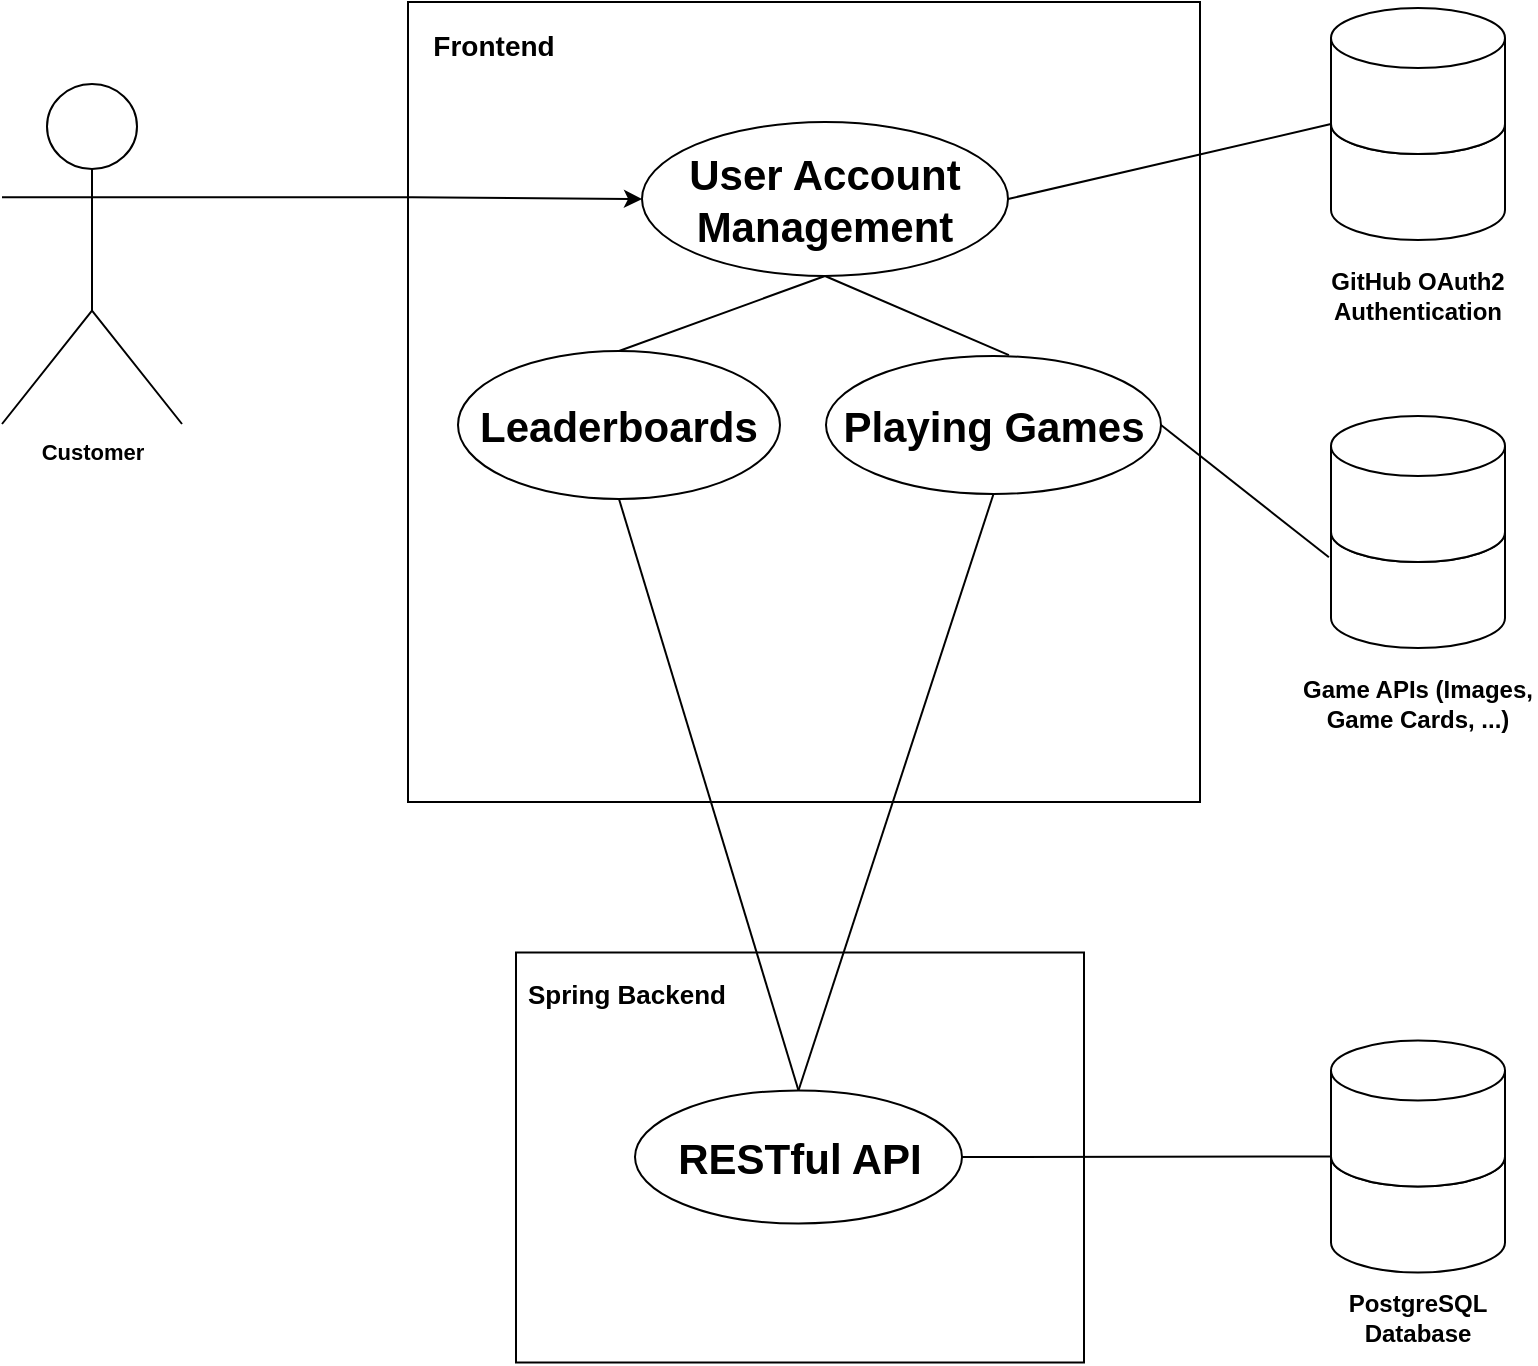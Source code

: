<mxfile version="22.0.5" type="github">
  <diagram id="C5RBs43oDa-KdzZeNtuy" name="Page-1">
    <mxGraphModel dx="1222" dy="686" grid="0" gridSize="10" guides="1" tooltips="1" connect="1" arrows="1" fold="1" page="1" pageScale="1" pageWidth="1169" pageHeight="827" math="0" shadow="0">
      <root>
        <mxCell id="WIyWlLk6GJQsqaUBKTNV-0" />
        <mxCell id="WIyWlLk6GJQsqaUBKTNV-1" parent="WIyWlLk6GJQsqaUBKTNV-0" />
        <mxCell id="XrjM6AQatOQEKFj0JOy--3" value="" style="rounded=0;whiteSpace=wrap;html=1;" vertex="1" parent="WIyWlLk6GJQsqaUBKTNV-1">
          <mxGeometry x="259" y="28" width="396" height="400" as="geometry" />
        </mxCell>
        <mxCell id="XrjM6AQatOQEKFj0JOy--12" style="edgeStyle=orthogonalEdgeStyle;rounded=0;orthogonalLoop=1;jettySize=auto;html=1;exitX=1;exitY=0.333;exitDx=0;exitDy=0;exitPerimeter=0;" edge="1" parent="WIyWlLk6GJQsqaUBKTNV-1" source="XrjM6AQatOQEKFj0JOy--4" target="XrjM6AQatOQEKFj0JOy--7">
          <mxGeometry relative="1" as="geometry" />
        </mxCell>
        <mxCell id="XrjM6AQatOQEKFj0JOy--4" value="&lt;b&gt;&lt;font style=&quot;font-size: 11px;&quot;&gt;Customer&lt;/font&gt;&lt;/b&gt;" style="shape=umlActor;verticalLabelPosition=bottom;verticalAlign=top;html=1;outlineConnect=0;" vertex="1" parent="WIyWlLk6GJQsqaUBKTNV-1">
          <mxGeometry x="56" y="69" width="90" height="170" as="geometry" />
        </mxCell>
        <mxCell id="XrjM6AQatOQEKFj0JOy--7" value="&lt;font size=&quot;1&quot; style=&quot;&quot;&gt;&lt;b style=&quot;font-size: 21px;&quot;&gt;User Account Management&lt;/b&gt;&lt;/font&gt;" style="ellipse;whiteSpace=wrap;html=1;" vertex="1" parent="WIyWlLk6GJQsqaUBKTNV-1">
          <mxGeometry x="376" y="88" width="183" height="77" as="geometry" />
        </mxCell>
        <mxCell id="XrjM6AQatOQEKFj0JOy--14" value="&lt;font style=&quot;font-size: 21px;&quot;&gt;Leaderboards&lt;/font&gt;" style="ellipse;whiteSpace=wrap;html=1;fontStyle=1" vertex="1" parent="WIyWlLk6GJQsqaUBKTNV-1">
          <mxGeometry x="284" y="202.5" width="161" height="74" as="geometry" />
        </mxCell>
        <mxCell id="XrjM6AQatOQEKFj0JOy--15" value="&lt;span style=&quot;font-size: 21px;&quot;&gt;&lt;b&gt;Playing Games&lt;/b&gt;&lt;/span&gt;" style="ellipse;whiteSpace=wrap;html=1;" vertex="1" parent="WIyWlLk6GJQsqaUBKTNV-1">
          <mxGeometry x="468" y="205" width="167.5" height="69" as="geometry" />
        </mxCell>
        <mxCell id="XrjM6AQatOQEKFj0JOy--16" value="" style="shape=cylinder3;whiteSpace=wrap;html=1;boundedLbl=1;backgroundOutline=1;size=15;" vertex="1" parent="WIyWlLk6GJQsqaUBKTNV-1">
          <mxGeometry x="720.5" y="278" width="87" height="73" as="geometry" />
        </mxCell>
        <mxCell id="XrjM6AQatOQEKFj0JOy--17" value="" style="shape=cylinder3;whiteSpace=wrap;html=1;boundedLbl=1;backgroundOutline=1;size=15;" vertex="1" parent="WIyWlLk6GJQsqaUBKTNV-1">
          <mxGeometry x="720.5" y="235" width="87" height="73" as="geometry" />
        </mxCell>
        <mxCell id="XrjM6AQatOQEKFj0JOy--18" value="&lt;b&gt;Game APIs (Images, Game Cards, ...)&lt;/b&gt;" style="text;html=1;strokeColor=none;fillColor=none;align=center;verticalAlign=middle;whiteSpace=wrap;rounded=0;" vertex="1" parent="WIyWlLk6GJQsqaUBKTNV-1">
          <mxGeometry x="705" y="356" width="118" height="45" as="geometry" />
        </mxCell>
        <mxCell id="XrjM6AQatOQEKFj0JOy--19" value="" style="endArrow=none;html=1;rounded=0;entryX=-0.012;entryY=0.968;entryDx=0;entryDy=0;entryPerimeter=0;exitX=1;exitY=0.5;exitDx=0;exitDy=0;" edge="1" parent="WIyWlLk6GJQsqaUBKTNV-1" source="XrjM6AQatOQEKFj0JOy--15" target="XrjM6AQatOQEKFj0JOy--17">
          <mxGeometry width="50" height="50" relative="1" as="geometry">
            <mxPoint x="413" y="277" as="sourcePoint" />
            <mxPoint x="463" y="227" as="targetPoint" />
          </mxGeometry>
        </mxCell>
        <mxCell id="XrjM6AQatOQEKFj0JOy--21" value="" style="rounded=0;whiteSpace=wrap;html=1;" vertex="1" parent="WIyWlLk6GJQsqaUBKTNV-1">
          <mxGeometry x="313" y="503.25" width="284" height="205" as="geometry" />
        </mxCell>
        <mxCell id="XrjM6AQatOQEKFj0JOy--22" value="Frontend" style="text;html=1;strokeColor=none;fillColor=none;align=center;verticalAlign=middle;whiteSpace=wrap;rounded=0;fontSize=14;fontStyle=1" vertex="1" parent="WIyWlLk6GJQsqaUBKTNV-1">
          <mxGeometry x="264" y="31" width="76" height="38" as="geometry" />
        </mxCell>
        <mxCell id="XrjM6AQatOQEKFj0JOy--23" value="Spring Backend" style="text;html=1;strokeColor=none;fillColor=none;align=center;verticalAlign=middle;whiteSpace=wrap;rounded=0;fontStyle=1;fontSize=13;" vertex="1" parent="WIyWlLk6GJQsqaUBKTNV-1">
          <mxGeometry x="318" y="509.25" width="101" height="30" as="geometry" />
        </mxCell>
        <mxCell id="XrjM6AQatOQEKFj0JOy--24" value="" style="shape=cylinder3;whiteSpace=wrap;html=1;boundedLbl=1;backgroundOutline=1;size=15;" vertex="1" parent="WIyWlLk6GJQsqaUBKTNV-1">
          <mxGeometry x="720.5" y="590.25" width="87" height="73" as="geometry" />
        </mxCell>
        <mxCell id="XrjM6AQatOQEKFj0JOy--25" value="" style="shape=cylinder3;whiteSpace=wrap;html=1;boundedLbl=1;backgroundOutline=1;size=15;" vertex="1" parent="WIyWlLk6GJQsqaUBKTNV-1">
          <mxGeometry x="720.5" y="547.25" width="87" height="73" as="geometry" />
        </mxCell>
        <mxCell id="XrjM6AQatOQEKFj0JOy--26" value="&lt;b&gt;PostgreSQL Database&lt;/b&gt;" style="text;html=1;strokeColor=none;fillColor=none;align=center;verticalAlign=middle;whiteSpace=wrap;rounded=0;" vertex="1" parent="WIyWlLk6GJQsqaUBKTNV-1">
          <mxGeometry x="705" y="663.25" width="118" height="45" as="geometry" />
        </mxCell>
        <mxCell id="XrjM6AQatOQEKFj0JOy--27" value="" style="endArrow=none;html=1;rounded=0;entryX=0;entryY=1;entryDx=0;entryDy=-15;entryPerimeter=0;exitX=1;exitY=0.5;exitDx=0;exitDy=0;" edge="1" parent="WIyWlLk6GJQsqaUBKTNV-1" source="XrjM6AQatOQEKFj0JOy--29" target="XrjM6AQatOQEKFj0JOy--25">
          <mxGeometry width="50" height="50" relative="1" as="geometry">
            <mxPoint x="424" y="542" as="sourcePoint" />
            <mxPoint x="474" y="492" as="targetPoint" />
          </mxGeometry>
        </mxCell>
        <mxCell id="XrjM6AQatOQEKFj0JOy--29" value="&lt;font style=&quot;font-size: 21px;&quot;&gt;RESTful API&lt;/font&gt;" style="ellipse;whiteSpace=wrap;html=1;fontStyle=1" vertex="1" parent="WIyWlLk6GJQsqaUBKTNV-1">
          <mxGeometry x="372.5" y="572.25" width="163.5" height="66.5" as="geometry" />
        </mxCell>
        <mxCell id="XrjM6AQatOQEKFj0JOy--30" value="" style="endArrow=none;html=1;rounded=0;exitX=0.5;exitY=0;exitDx=0;exitDy=0;entryX=0.5;entryY=1;entryDx=0;entryDy=0;" edge="1" parent="WIyWlLk6GJQsqaUBKTNV-1" source="XrjM6AQatOQEKFj0JOy--29" target="XrjM6AQatOQEKFj0JOy--14">
          <mxGeometry width="50" height="50" relative="1" as="geometry">
            <mxPoint x="444" y="495" as="sourcePoint" />
            <mxPoint x="494" y="445" as="targetPoint" />
          </mxGeometry>
        </mxCell>
        <mxCell id="XrjM6AQatOQEKFj0JOy--31" value="" style="endArrow=none;html=1;rounded=0;exitX=0.5;exitY=0;exitDx=0;exitDy=0;entryX=0.5;entryY=1;entryDx=0;entryDy=0;" edge="1" parent="WIyWlLk6GJQsqaUBKTNV-1" source="XrjM6AQatOQEKFj0JOy--29" target="XrjM6AQatOQEKFj0JOy--15">
          <mxGeometry width="50" height="50" relative="1" as="geometry">
            <mxPoint x="444" y="495" as="sourcePoint" />
            <mxPoint x="494" y="445" as="targetPoint" />
          </mxGeometry>
        </mxCell>
        <mxCell id="XrjM6AQatOQEKFj0JOy--32" value="" style="endArrow=none;html=1;rounded=0;entryX=0.5;entryY=1;entryDx=0;entryDy=0;exitX=0.5;exitY=0;exitDx=0;exitDy=0;" edge="1" parent="WIyWlLk6GJQsqaUBKTNV-1" source="XrjM6AQatOQEKFj0JOy--14" target="XrjM6AQatOQEKFj0JOy--7">
          <mxGeometry width="50" height="50" relative="1" as="geometry">
            <mxPoint x="404" y="298" as="sourcePoint" />
            <mxPoint x="454" y="248" as="targetPoint" />
          </mxGeometry>
        </mxCell>
        <mxCell id="XrjM6AQatOQEKFj0JOy--33" value="" style="endArrow=none;html=1;rounded=0;entryX=0.5;entryY=1;entryDx=0;entryDy=0;exitX=0.546;exitY=-0.006;exitDx=0;exitDy=0;exitPerimeter=0;" edge="1" parent="WIyWlLk6GJQsqaUBKTNV-1" source="XrjM6AQatOQEKFj0JOy--15" target="XrjM6AQatOQEKFj0JOy--7">
          <mxGeometry width="50" height="50" relative="1" as="geometry">
            <mxPoint x="414" y="308" as="sourcePoint" />
            <mxPoint x="464" y="258" as="targetPoint" />
          </mxGeometry>
        </mxCell>
        <mxCell id="XrjM6AQatOQEKFj0JOy--34" value="" style="shape=cylinder3;whiteSpace=wrap;html=1;boundedLbl=1;backgroundOutline=1;size=15;" vertex="1" parent="WIyWlLk6GJQsqaUBKTNV-1">
          <mxGeometry x="720.5" y="74" width="87" height="73" as="geometry" />
        </mxCell>
        <mxCell id="XrjM6AQatOQEKFj0JOy--35" value="" style="shape=cylinder3;whiteSpace=wrap;html=1;boundedLbl=1;backgroundOutline=1;size=15;" vertex="1" parent="WIyWlLk6GJQsqaUBKTNV-1">
          <mxGeometry x="720.5" y="31" width="87" height="73" as="geometry" />
        </mxCell>
        <mxCell id="XrjM6AQatOQEKFj0JOy--36" value="&lt;b&gt;GitHub OAuth2 Authentication&lt;br&gt;&lt;/b&gt;" style="text;html=1;strokeColor=none;fillColor=none;align=center;verticalAlign=middle;whiteSpace=wrap;rounded=0;" vertex="1" parent="WIyWlLk6GJQsqaUBKTNV-1">
          <mxGeometry x="705" y="152" width="118" height="45" as="geometry" />
        </mxCell>
        <mxCell id="XrjM6AQatOQEKFj0JOy--37" value="" style="endArrow=none;html=1;rounded=0;entryX=0;entryY=0;entryDx=0;entryDy=15;entryPerimeter=0;exitX=1;exitY=0.5;exitDx=0;exitDy=0;" edge="1" parent="WIyWlLk6GJQsqaUBKTNV-1" source="XrjM6AQatOQEKFj0JOy--7" target="XrjM6AQatOQEKFj0JOy--34">
          <mxGeometry width="50" height="50" relative="1" as="geometry">
            <mxPoint x="503" y="394" as="sourcePoint" />
            <mxPoint x="553" y="344" as="targetPoint" />
          </mxGeometry>
        </mxCell>
      </root>
    </mxGraphModel>
  </diagram>
</mxfile>
